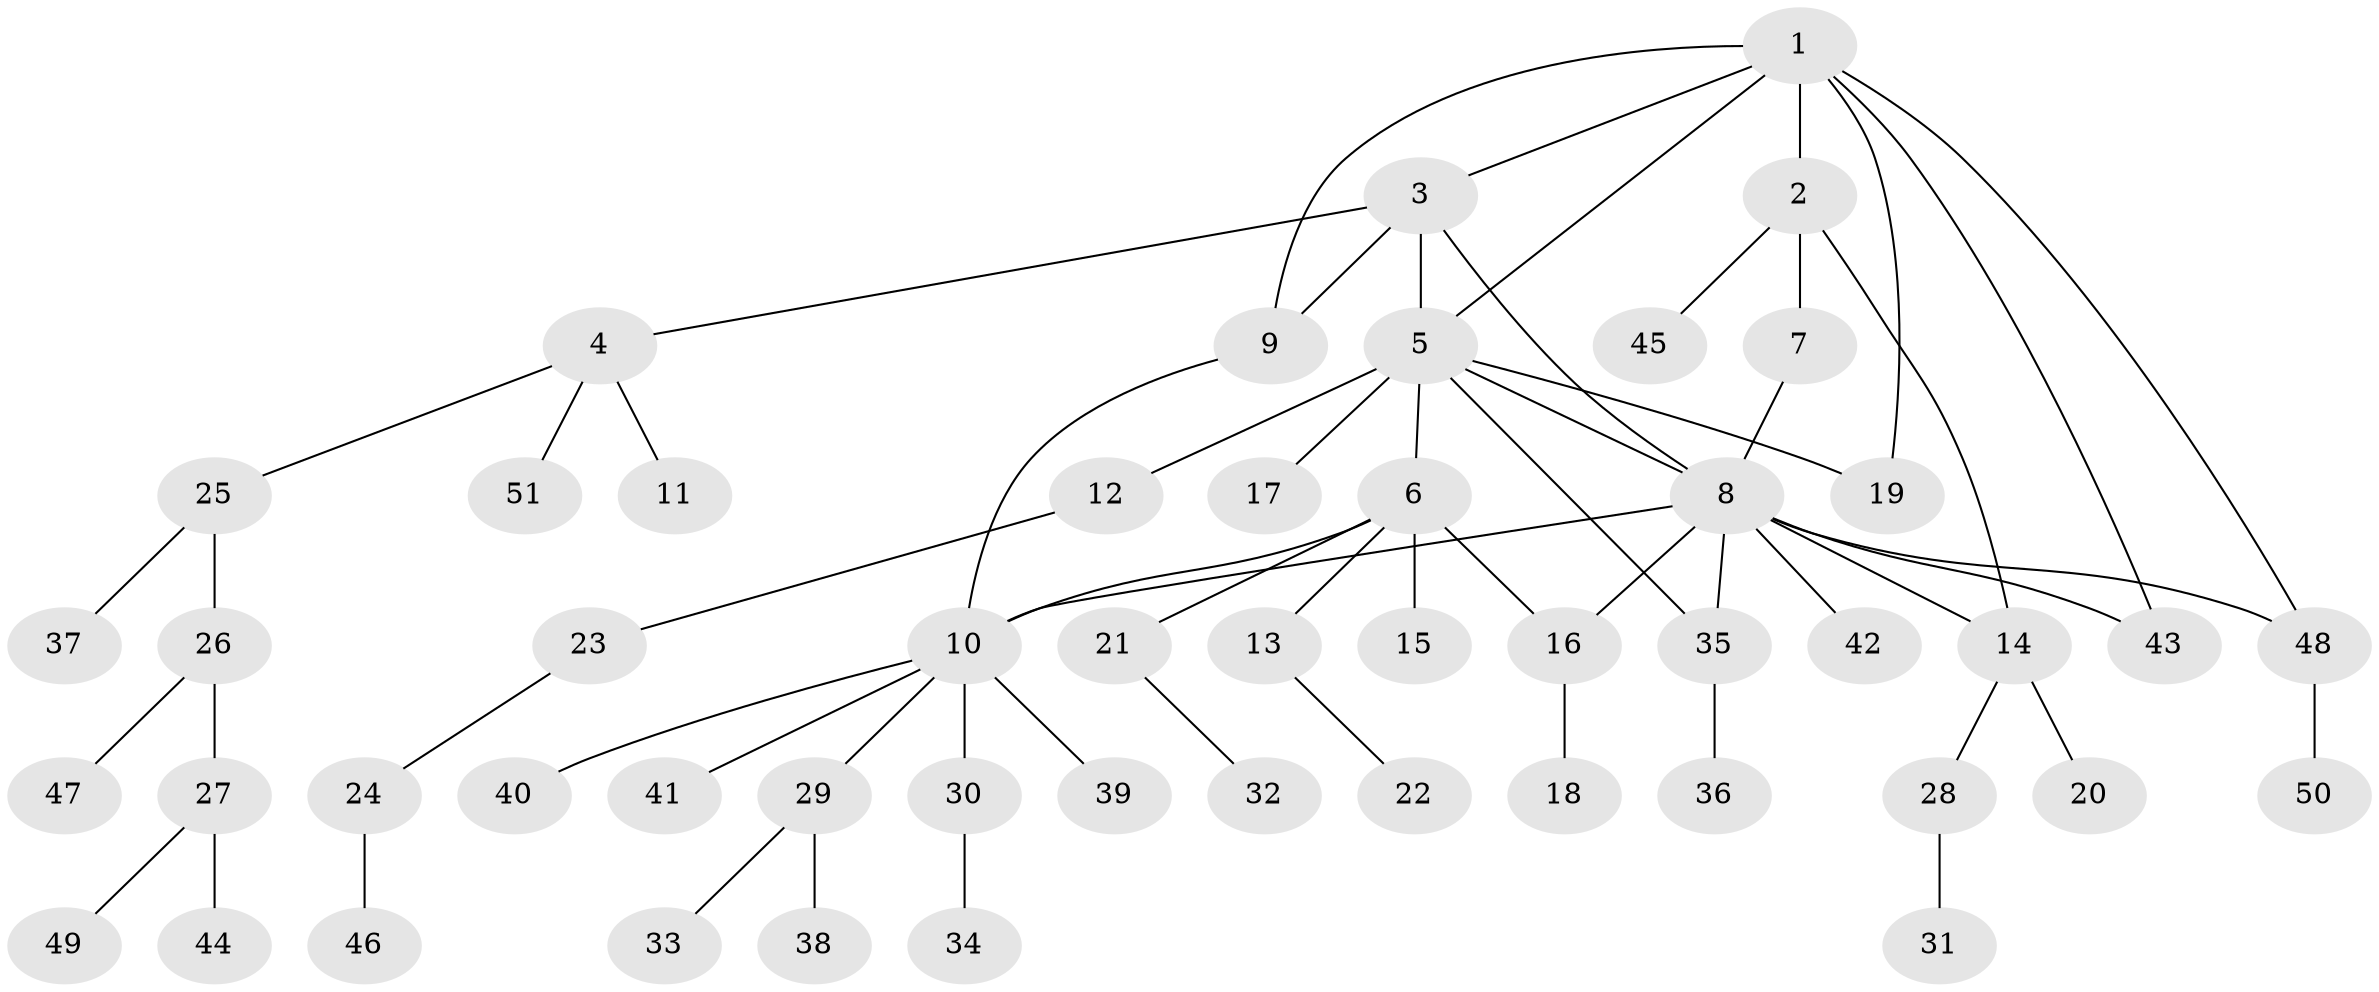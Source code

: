 // Generated by graph-tools (version 1.1) at 2025/55/03/09/25 04:55:39]
// undirected, 51 vertices, 62 edges
graph export_dot {
graph [start="1"]
  node [color=gray90,style=filled];
  1;
  2;
  3;
  4;
  5;
  6;
  7;
  8;
  9;
  10;
  11;
  12;
  13;
  14;
  15;
  16;
  17;
  18;
  19;
  20;
  21;
  22;
  23;
  24;
  25;
  26;
  27;
  28;
  29;
  30;
  31;
  32;
  33;
  34;
  35;
  36;
  37;
  38;
  39;
  40;
  41;
  42;
  43;
  44;
  45;
  46;
  47;
  48;
  49;
  50;
  51;
  1 -- 2;
  1 -- 3;
  1 -- 5;
  1 -- 9;
  1 -- 19;
  1 -- 43;
  1 -- 48;
  2 -- 7;
  2 -- 14;
  2 -- 45;
  3 -- 4;
  3 -- 5;
  3 -- 8;
  3 -- 9;
  4 -- 11;
  4 -- 25;
  4 -- 51;
  5 -- 6;
  5 -- 8;
  5 -- 12;
  5 -- 17;
  5 -- 19;
  5 -- 35;
  6 -- 10;
  6 -- 13;
  6 -- 15;
  6 -- 16;
  6 -- 21;
  7 -- 8;
  8 -- 10;
  8 -- 14;
  8 -- 16;
  8 -- 35;
  8 -- 42;
  8 -- 43;
  8 -- 48;
  9 -- 10;
  10 -- 29;
  10 -- 30;
  10 -- 39;
  10 -- 40;
  10 -- 41;
  12 -- 23;
  13 -- 22;
  14 -- 20;
  14 -- 28;
  16 -- 18;
  21 -- 32;
  23 -- 24;
  24 -- 46;
  25 -- 26;
  25 -- 37;
  26 -- 27;
  26 -- 47;
  27 -- 44;
  27 -- 49;
  28 -- 31;
  29 -- 33;
  29 -- 38;
  30 -- 34;
  35 -- 36;
  48 -- 50;
}
